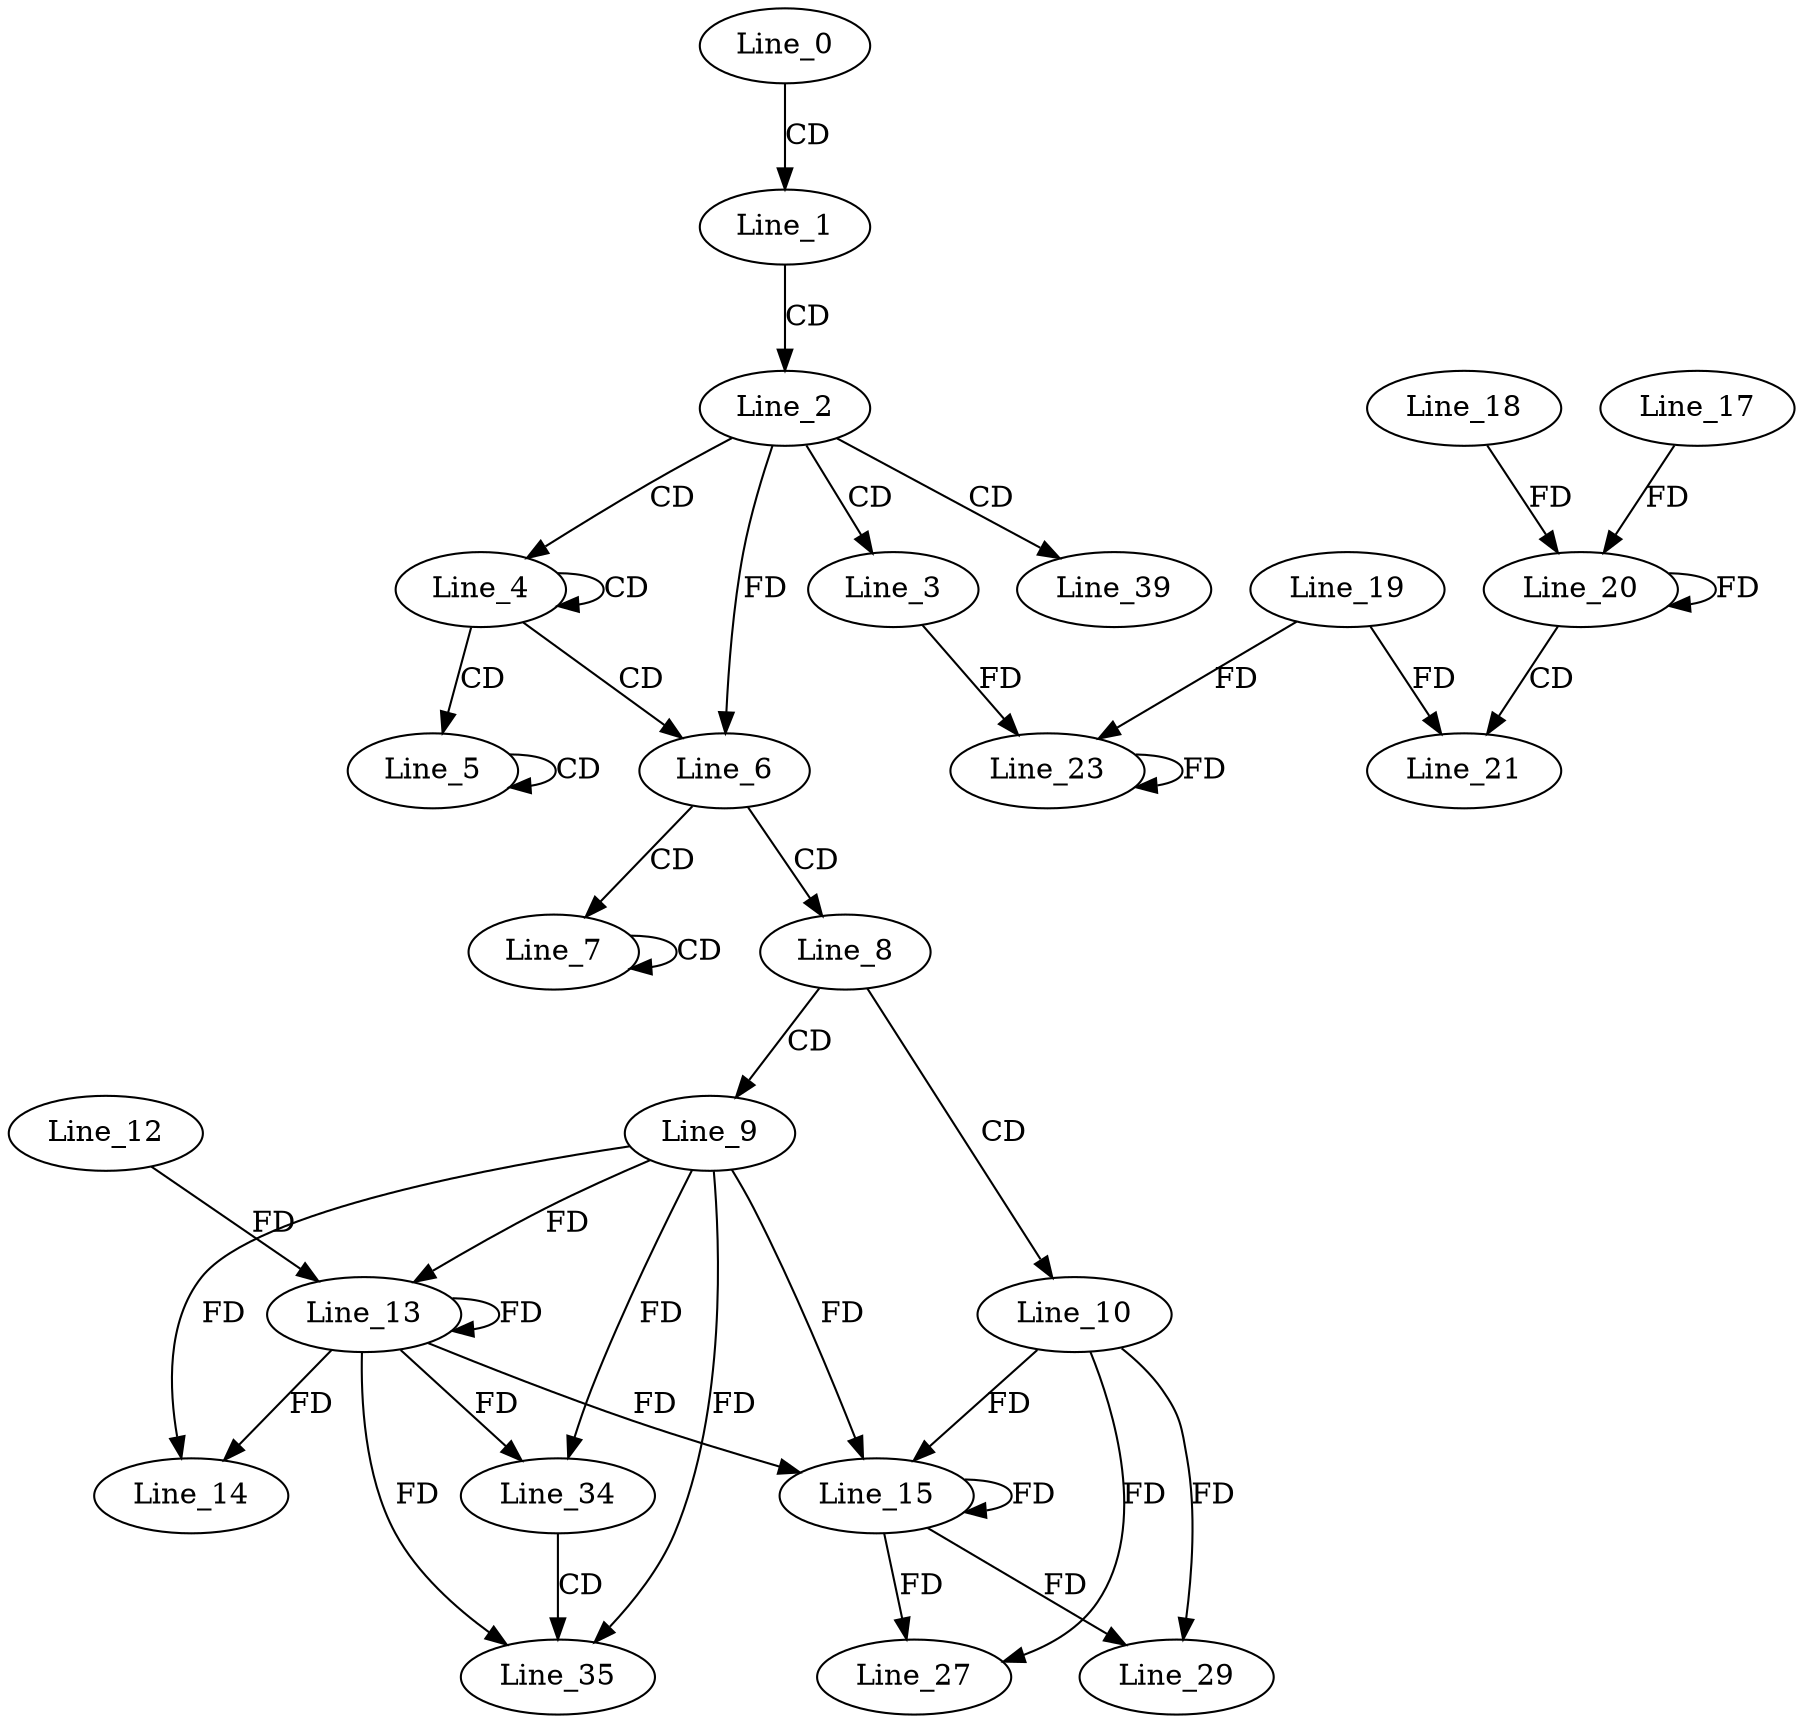 digraph G {
  Line_0;
  Line_1;
  Line_2;
  Line_3;
  Line_4;
  Line_4;
  Line_4;
  Line_5;
  Line_5;
  Line_6;
  Line_7;
  Line_7;
  Line_8;
  Line_9;
  Line_10;
  Line_13;
  Line_12;
  Line_13;
  Line_14;
  Line_15;
  Line_15;
  Line_20;
  Line_18;
  Line_20;
  Line_17;
  Line_20;
  Line_21;
  Line_19;
  Line_23;
  Line_23;
  Line_23;
  Line_27;
  Line_29;
  Line_34;
  Line_35;
  Line_39;
  Line_0 -> Line_1 [ label="CD" ];
  Line_1 -> Line_2 [ label="CD" ];
  Line_2 -> Line_3 [ label="CD" ];
  Line_2 -> Line_4 [ label="CD" ];
  Line_4 -> Line_4 [ label="CD" ];
  Line_4 -> Line_5 [ label="CD" ];
  Line_5 -> Line_5 [ label="CD" ];
  Line_4 -> Line_6 [ label="CD" ];
  Line_2 -> Line_6 [ label="FD" ];
  Line_6 -> Line_7 [ label="CD" ];
  Line_7 -> Line_7 [ label="CD" ];
  Line_6 -> Line_8 [ label="CD" ];
  Line_8 -> Line_9 [ label="CD" ];
  Line_8 -> Line_10 [ label="CD" ];
  Line_9 -> Line_13 [ label="FD" ];
  Line_13 -> Line_13 [ label="FD" ];
  Line_12 -> Line_13 [ label="FD" ];
  Line_9 -> Line_14 [ label="FD" ];
  Line_13 -> Line_14 [ label="FD" ];
  Line_10 -> Line_15 [ label="FD" ];
  Line_15 -> Line_15 [ label="FD" ];
  Line_9 -> Line_15 [ label="FD" ];
  Line_13 -> Line_15 [ label="FD" ];
  Line_20 -> Line_20 [ label="FD" ];
  Line_18 -> Line_20 [ label="FD" ];
  Line_17 -> Line_20 [ label="FD" ];
  Line_20 -> Line_21 [ label="CD" ];
  Line_19 -> Line_21 [ label="FD" ];
  Line_3 -> Line_23 [ label="FD" ];
  Line_23 -> Line_23 [ label="FD" ];
  Line_19 -> Line_23 [ label="FD" ];
  Line_10 -> Line_27 [ label="FD" ];
  Line_15 -> Line_27 [ label="FD" ];
  Line_10 -> Line_29 [ label="FD" ];
  Line_15 -> Line_29 [ label="FD" ];
  Line_9 -> Line_34 [ label="FD" ];
  Line_13 -> Line_34 [ label="FD" ];
  Line_34 -> Line_35 [ label="CD" ];
  Line_9 -> Line_35 [ label="FD" ];
  Line_13 -> Line_35 [ label="FD" ];
  Line_2 -> Line_39 [ label="CD" ];
}

